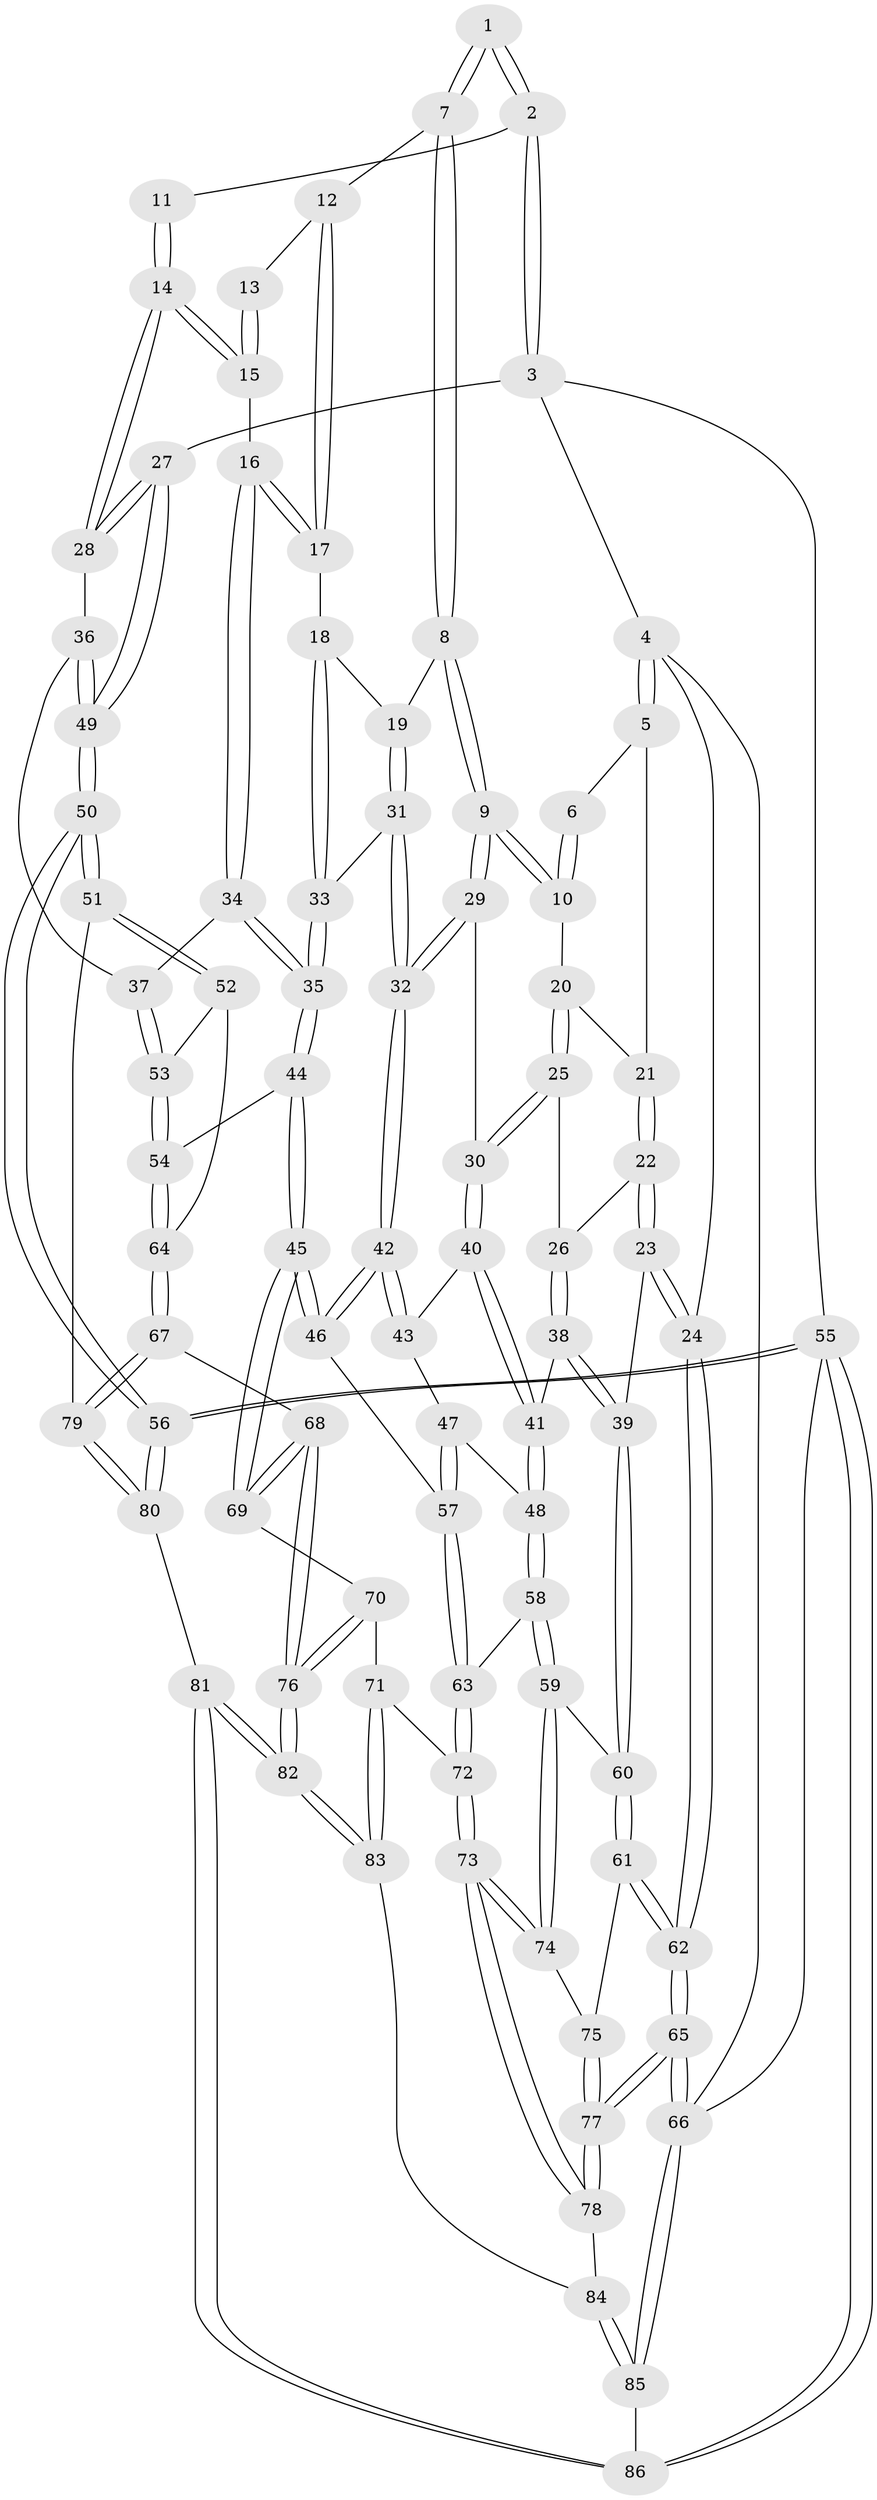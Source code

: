 // Generated by graph-tools (version 1.1) at 2025/11/02/27/25 16:11:54]
// undirected, 86 vertices, 212 edges
graph export_dot {
graph [start="1"]
  node [color=gray90,style=filled];
  1 [pos="+0.6071858231549667+0"];
  2 [pos="+1+0"];
  3 [pos="+1+0"];
  4 [pos="+0+0"];
  5 [pos="+0+0"];
  6 [pos="+0.3757731334448868+0"];
  7 [pos="+0.605943086771062+0.06606725468256544"];
  8 [pos="+0.5894897070925926+0.080446515926649"];
  9 [pos="+0.3993518887881863+0.14180640350420756"];
  10 [pos="+0.3846290518717719+0.12856357315389924"];
  11 [pos="+0.8929433289309074+0.013515750641840634"];
  12 [pos="+0.6196604574351905+0.07234567699120492"];
  13 [pos="+0.8647888517847027+0.0366368861065997"];
  14 [pos="+0.9039897626676687+0.23173557974013204"];
  15 [pos="+0.7761039296189659+0.1878989367678219"];
  16 [pos="+0.754090362054203+0.20043433336066532"];
  17 [pos="+0.745107875929069+0.19905168052854458"];
  18 [pos="+0.7346725212435264+0.20699170076780618"];
  19 [pos="+0.5949588505190249+0.22552807978941247"];
  20 [pos="+0.20404384331216593+0.11976765687320395"];
  21 [pos="+0.13290119711141718+0.06818333328015672"];
  22 [pos="+0.05710212434582868+0.2527632910992275"];
  23 [pos="+0+0.3453908821902153"];
  24 [pos="+0+0.33572512423643036"];
  25 [pos="+0.20044033932997138+0.25055959236626474"];
  26 [pos="+0.18590718963804087+0.2739976656983986"];
  27 [pos="+1+0.1555928344523509"];
  28 [pos="+0.9218337913403138+0.2511554999377332"];
  29 [pos="+0.41076340868693995+0.24268096265045827"];
  30 [pos="+0.3576186569606909+0.30157982060459765"];
  31 [pos="+0.5651768553272077+0.32692802613049"];
  32 [pos="+0.5542844337456652+0.33292357853523263"];
  33 [pos="+0.6326394294488693+0.32501344268964394"];
  34 [pos="+0.8098369492274379+0.3821695936551236"];
  35 [pos="+0.7782878695707716+0.4003320422171059"];
  36 [pos="+0.8639349330012654+0.38095788925406254"];
  37 [pos="+0.8621894536881752+0.38147745279008655"];
  38 [pos="+0.17706096238263672+0.38583151405103644"];
  39 [pos="+0.08776380803449675+0.41870080320947567"];
  40 [pos="+0.33689433384864353+0.3552554013883032"];
  41 [pos="+0.26202784818435776+0.41420462236523364"];
  42 [pos="+0.5413110259656443+0.41559255796968825"];
  43 [pos="+0.4081402891511062+0.42316069698318304"];
  44 [pos="+0.7321546560506003+0.4905420697850551"];
  45 [pos="+0.5813557721076001+0.5331556201189444"];
  46 [pos="+0.5657408817283773+0.5152869289807025"];
  47 [pos="+0.3973571982150987+0.4738160310247398"];
  48 [pos="+0.27924557285327334+0.4839700212156286"];
  49 [pos="+1+0.5031294902817448"];
  50 [pos="+1+0.5998527800431167"];
  51 [pos="+1+0.6139911131360718"];
  52 [pos="+0.8996202583842496+0.5425445170893146"];
  53 [pos="+0.8769614536293899+0.5289968688391407"];
  54 [pos="+0.7842808790414388+0.566291140933515"];
  55 [pos="+1+1"];
  56 [pos="+1+0.9060259881157446"];
  57 [pos="+0.4274493694803623+0.5304427836900593"];
  58 [pos="+0.27573780587178+0.5480779071394652"];
  59 [pos="+0.1989239967329098+0.5995469663044631"];
  60 [pos="+0.09965643088458893+0.5419308779555274"];
  61 [pos="+0.0011096844187370104+0.6154401840698106"];
  62 [pos="+0+0.6672003390100858"];
  63 [pos="+0.36224227003734866+0.5921990454587512"];
  64 [pos="+0.8026674543497271+0.6782564583568581"];
  65 [pos="+0+1"];
  66 [pos="+0+1"];
  67 [pos="+0.8026781429059324+0.6783976983759189"];
  68 [pos="+0.6844580039878897+0.6568790935255645"];
  69 [pos="+0.5805759471680318+0.5684911876124088"];
  70 [pos="+0.5650735033540766+0.5962958871882447"];
  71 [pos="+0.42037845671375434+0.725811829303032"];
  72 [pos="+0.41043063878961217+0.723337515360921"];
  73 [pos="+0.30277458129619134+0.7702119345940073"];
  74 [pos="+0.19758294481445263+0.644212700611686"];
  75 [pos="+0.11694081909926689+0.7147728665373349"];
  76 [pos="+0.6155633730257247+0.7813084854733606"];
  77 [pos="+0.081016005546735+0.8895956916858557"];
  78 [pos="+0.26784907266393+0.828298405787524"];
  79 [pos="+0.8391121850089573+0.7306984615849282"];
  80 [pos="+0.8066239349242545+0.8367117920628612"];
  81 [pos="+0.6828315448723152+1"];
  82 [pos="+0.6038635824053475+0.9074662472640018"];
  83 [pos="+0.5228629553863184+0.843967505609875"];
  84 [pos="+0.32147275715823675+0.9068763323595173"];
  85 [pos="+0.3910147300317216+1"];
  86 [pos="+0.6840006994540951+1"];
  1 -- 2;
  1 -- 2;
  1 -- 7;
  1 -- 7;
  2 -- 3;
  2 -- 3;
  2 -- 11;
  3 -- 4;
  3 -- 27;
  3 -- 55;
  4 -- 5;
  4 -- 5;
  4 -- 24;
  4 -- 66;
  5 -- 6;
  5 -- 21;
  6 -- 10;
  6 -- 10;
  7 -- 8;
  7 -- 8;
  7 -- 12;
  8 -- 9;
  8 -- 9;
  8 -- 19;
  9 -- 10;
  9 -- 10;
  9 -- 29;
  9 -- 29;
  10 -- 20;
  11 -- 14;
  11 -- 14;
  12 -- 13;
  12 -- 17;
  12 -- 17;
  13 -- 15;
  13 -- 15;
  14 -- 15;
  14 -- 15;
  14 -- 28;
  14 -- 28;
  15 -- 16;
  16 -- 17;
  16 -- 17;
  16 -- 34;
  16 -- 34;
  17 -- 18;
  18 -- 19;
  18 -- 33;
  18 -- 33;
  19 -- 31;
  19 -- 31;
  20 -- 21;
  20 -- 25;
  20 -- 25;
  21 -- 22;
  21 -- 22;
  22 -- 23;
  22 -- 23;
  22 -- 26;
  23 -- 24;
  23 -- 24;
  23 -- 39;
  24 -- 62;
  24 -- 62;
  25 -- 26;
  25 -- 30;
  25 -- 30;
  26 -- 38;
  26 -- 38;
  27 -- 28;
  27 -- 28;
  27 -- 49;
  27 -- 49;
  28 -- 36;
  29 -- 30;
  29 -- 32;
  29 -- 32;
  30 -- 40;
  30 -- 40;
  31 -- 32;
  31 -- 32;
  31 -- 33;
  32 -- 42;
  32 -- 42;
  33 -- 35;
  33 -- 35;
  34 -- 35;
  34 -- 35;
  34 -- 37;
  35 -- 44;
  35 -- 44;
  36 -- 37;
  36 -- 49;
  36 -- 49;
  37 -- 53;
  37 -- 53;
  38 -- 39;
  38 -- 39;
  38 -- 41;
  39 -- 60;
  39 -- 60;
  40 -- 41;
  40 -- 41;
  40 -- 43;
  41 -- 48;
  41 -- 48;
  42 -- 43;
  42 -- 43;
  42 -- 46;
  42 -- 46;
  43 -- 47;
  44 -- 45;
  44 -- 45;
  44 -- 54;
  45 -- 46;
  45 -- 46;
  45 -- 69;
  45 -- 69;
  46 -- 57;
  47 -- 48;
  47 -- 57;
  47 -- 57;
  48 -- 58;
  48 -- 58;
  49 -- 50;
  49 -- 50;
  50 -- 51;
  50 -- 51;
  50 -- 56;
  50 -- 56;
  51 -- 52;
  51 -- 52;
  51 -- 79;
  52 -- 53;
  52 -- 64;
  53 -- 54;
  53 -- 54;
  54 -- 64;
  54 -- 64;
  55 -- 56;
  55 -- 56;
  55 -- 86;
  55 -- 86;
  55 -- 66;
  56 -- 80;
  56 -- 80;
  57 -- 63;
  57 -- 63;
  58 -- 59;
  58 -- 59;
  58 -- 63;
  59 -- 60;
  59 -- 74;
  59 -- 74;
  60 -- 61;
  60 -- 61;
  61 -- 62;
  61 -- 62;
  61 -- 75;
  62 -- 65;
  62 -- 65;
  63 -- 72;
  63 -- 72;
  64 -- 67;
  64 -- 67;
  65 -- 66;
  65 -- 66;
  65 -- 77;
  65 -- 77;
  66 -- 85;
  66 -- 85;
  67 -- 68;
  67 -- 79;
  67 -- 79;
  68 -- 69;
  68 -- 69;
  68 -- 76;
  68 -- 76;
  69 -- 70;
  70 -- 71;
  70 -- 76;
  70 -- 76;
  71 -- 72;
  71 -- 83;
  71 -- 83;
  72 -- 73;
  72 -- 73;
  73 -- 74;
  73 -- 74;
  73 -- 78;
  73 -- 78;
  74 -- 75;
  75 -- 77;
  75 -- 77;
  76 -- 82;
  76 -- 82;
  77 -- 78;
  77 -- 78;
  78 -- 84;
  79 -- 80;
  79 -- 80;
  80 -- 81;
  81 -- 82;
  81 -- 82;
  81 -- 86;
  81 -- 86;
  82 -- 83;
  82 -- 83;
  83 -- 84;
  84 -- 85;
  84 -- 85;
  85 -- 86;
}
